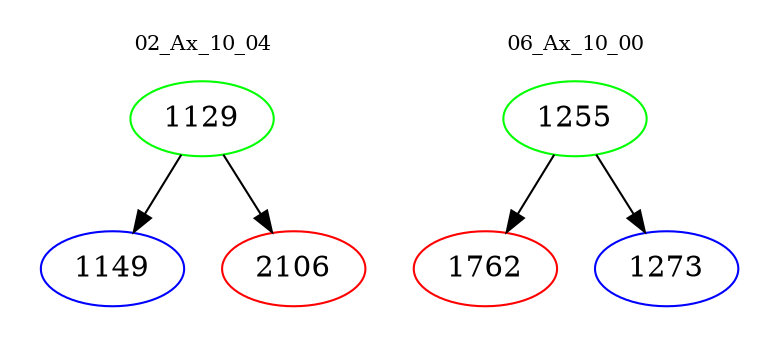 digraph{
subgraph cluster_0 {
color = white
label = "02_Ax_10_04";
fontsize=10;
T0_1129 [label="1129", color="green"]
T0_1129 -> T0_1149 [color="black"]
T0_1149 [label="1149", color="blue"]
T0_1129 -> T0_2106 [color="black"]
T0_2106 [label="2106", color="red"]
}
subgraph cluster_1 {
color = white
label = "06_Ax_10_00";
fontsize=10;
T1_1255 [label="1255", color="green"]
T1_1255 -> T1_1762 [color="black"]
T1_1762 [label="1762", color="red"]
T1_1255 -> T1_1273 [color="black"]
T1_1273 [label="1273", color="blue"]
}
}
